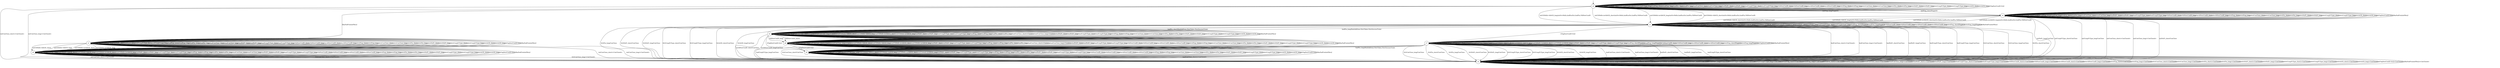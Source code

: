 digraph g {

s0 [shape="circle" label="s0"];
s1 [shape="circle" label="s1"];
s2 [shape="circle" label="s2"];
s3 [shape="circle" label="s3"];
s4 [shape="circle" label="s4"];
s5 [shape="circle" label="s5"];
s6 [shape="circle" label="s6"];
s7 [shape="circle" label="s7"];
s8 [shape="circle" label="s8"];
s9 [shape="circle" label="s9"];
s0 -> s4 [label="initPing_short/PingACK "];
s0 -> s4 [label="initPing_long/PingACK "];
s0 -> s2 [label="initConClose_short/<ConClosed> "];
s0 -> s2 [label="initConClose_long/<ConClosed> "];
s0 -> s1 [label="initCltHello-vldACK_short/initSvrHello,hndEncExt,hndFin,VldNewConID "];
s0 -> s1 [label="initCltHello-vldACK_long/initSvrHello,hndEncExt,hndFin,VldNewConID "];
s0 -> s1 [label="initCltHello-invldACK_short/initSvrHello,hndEncExt,hndFin,VldNewConID "];
s0 -> s1 [label="initCltHello-invldACK_long/initSvrHello,hndEncExt,hndFin,VldNewConID "];
s0 -> s0 [label="initNoFr_short/ "];
s0 -> s0 [label="initNoFr_long/ "];
s0 -> s0 [label="initUnxpFrType_short/ "];
s0 -> s0 [label="initUnxpFrType_long/ "];
s0 -> s0 [label="hndPing_short/ "];
s0 -> s0 [label="hndPing_long/ "];
s0 -> s0 [label="hndFin_short/ "];
s0 -> s0 [label="hndFin_long/ "];
s0 -> s0 [label="hndConClose_short/ "];
s0 -> s0 [label="hndConClose_long/ "];
s0 -> s0 [label="hndNoFr_short/ "];
s0 -> s0 [label="hndNoFr_long/ "];
s0 -> s0 [label="hndUnxpFrType_short/ "];
s0 -> s0 [label="hndUnxpFrType_long/ "];
s0 -> s0 [label="VldNewConID_short/ "];
s0 -> s0 [label="VldNewConID_long/ "];
s0 -> s0 [label="InvldNewConID_short/ "];
s0 -> s0 [label="InvldNewConID_long/ "];
s0 -> s0 [label="0rttPing_short/ "];
s0 -> s0 [label="0rttPing_long/ "];
s0 -> s0 [label="0rttConClose_short/ "];
s0 -> s0 [label="0rttConClose_long/ "];
s0 -> s0 [label="0rttFin_short/ "];
s0 -> s0 [label="0rttFin_long/ "];
s0 -> s0 [label="0rttNoFr_short/ "];
s0 -> s0 [label="0rttNoFr_long/ "];
s0 -> s0 [label="0rttUnxpFrType_short/ "];
s0 -> s0 [label="0rttUnxpFrType_long/ "];
s0 -> s0 [label="0rttACK_short/ "];
s0 -> s0 [label="0rttACK_long/ "];
s0 -> s0 [label="[ChgDestConID-Ori]/ "];
s0 -> s3 [label="[RmPadFrmInitPkts]/ "];
s1 -> s1 [label="initPing_short/ "];
s1 -> s1 [label="initPing_long/ "];
s1 -> s1 [label="initConClose_short/<ConAct> "];
s1 -> s1 [label="initConClose_long/<ConAct> "];
s1 -> s1 [label="initCltHello-vldACK_short/ "];
s1 -> s1 [label="initCltHello-vldACK_long/ "];
s1 -> s1 [label="initCltHello-invldACK_short/ "];
s1 -> s1 [label="initCltHello-invldACK_long/ "];
s1 -> s1 [label="initNoFr_short/ "];
s1 -> s1 [label="initNoFr_long/ "];
s1 -> s1 [label="initUnxpFrType_short/ "];
s1 -> s1 [label="initUnxpFrType_long/ "];
s1 -> s1 [label="hndPing_short/PingACK "];
s1 -> s1 [label="hndPing_long/PingACK "];
s1 -> s5 [label="hndFin_short/HndshkDone,NewToken,NewSessionTicket "];
s1 -> s5 [label="hndFin_long/HndshkDone,NewToken,NewSessionTicket "];
s1 -> s2 [label="hndConClose_short/<ConClosed> "];
s1 -> s2 [label="hndConClose_long/<ConClosed> "];
s1 -> s2 [label="hndNoFr_short/ConClose "];
s1 -> s2 [label="hndNoFr_long/ConClose "];
s1 -> s2 [label="hndUnxpFrType_short/ConClose "];
s1 -> s2 [label="hndUnxpFrType_long/ConClose "];
s1 -> s1 [label="VldNewConID_short/ "];
s1 -> s1 [label="VldNewConID_long/ "];
s1 -> s1 [label="InvldNewConID_short/ "];
s1 -> s1 [label="InvldNewConID_long/ "];
s1 -> s1 [label="0rttPing_short/PingACK "];
s1 -> s1 [label="0rttPing_long/PingACK "];
s1 -> s2 [label="0rttConClose_short/ConClose "];
s1 -> s2 [label="0rttConClose_long/ConClose "];
s1 -> s2 [label="0rttFin_short/ConClose "];
s1 -> s2 [label="0rttFin_long/ConClose "];
s1 -> s2 [label="0rttNoFr_short/ConClose "];
s1 -> s2 [label="0rttNoFr_long/ConClose "];
s1 -> s2 [label="0rttUnxpFrType_short/ConClose "];
s1 -> s2 [label="0rttUnxpFrType_long/ConClose "];
s1 -> s2 [label="0rttACK_short/ConClose "];
s1 -> s2 [label="0rttACK_long/ConClose "];
s1 -> s7 [label="[ChgDestConID-Ori]/ "];
s1 -> s1 [label="[RmPadFrmInitPkts]/ "];
s2 -> s2 [label="initPing_short/<ConClosed> "];
s2 -> s2 [label="initPing_long/<ConClosed> "];
s2 -> s2 [label="initConClose_short/<ConClosed> "];
s2 -> s2 [label="initConClose_long/<ConClosed> "];
s2 -> s2 [label="initCltHello-vldACK_short/<ConClosed> "];
s2 -> s2 [label="initCltHello-vldACK_long/<ConClosed> "];
s2 -> s2 [label="initCltHello-invldACK_short/<ConClosed> "];
s2 -> s2 [label="initCltHello-invldACK_long/<ConClosed> "];
s2 -> s2 [label="initNoFr_short/<ConClosed> "];
s2 -> s2 [label="initNoFr_long/<ConClosed> "];
s2 -> s2 [label="initUnxpFrType_short/<ConClosed> "];
s2 -> s2 [label="initUnxpFrType_long/<ConClosed> "];
s2 -> s2 [label="hndPing_short/<ConClosed> "];
s2 -> s2 [label="hndPing_long/<ConClosed> "];
s2 -> s2 [label="hndFin_short/<ConClosed> "];
s2 -> s2 [label="hndFin_long/<ConClosed> "];
s2 -> s2 [label="hndConClose_short/<ConClosed> "];
s2 -> s2 [label="hndConClose_long/<ConClosed> "];
s2 -> s2 [label="hndNoFr_short/<ConClosed> "];
s2 -> s2 [label="hndNoFr_long/<ConClosed> "];
s2 -> s2 [label="hndUnxpFrType_short/<ConClosed> "];
s2 -> s2 [label="hndUnxpFrType_long/<ConClosed> "];
s2 -> s2 [label="VldNewConID_short/<ConClosed> "];
s2 -> s2 [label="VldNewConID_long/<ConClosed> "];
s2 -> s2 [label="InvldNewConID_short/<ConClosed> "];
s2 -> s2 [label="InvldNewConID_long/<ConClosed> "];
s2 -> s2 [label="0rttPing_short/<ConClosed> "];
s2 -> s2 [label="0rttPing_long/<ConClosed> "];
s2 -> s2 [label="0rttConClose_short/<ConClosed> "];
s2 -> s2 [label="0rttConClose_long/<ConClosed> "];
s2 -> s2 [label="0rttFin_short/<ConClosed> "];
s2 -> s2 [label="0rttFin_long/<ConClosed> "];
s2 -> s2 [label="0rttNoFr_short/<ConClosed> "];
s2 -> s2 [label="0rttNoFr_long/<ConClosed> "];
s2 -> s2 [label="0rttUnxpFrType_short/<ConClosed> "];
s2 -> s2 [label="0rttUnxpFrType_long/<ConClosed> "];
s2 -> s2 [label="0rttACK_short/<ConClosed> "];
s2 -> s2 [label="0rttACK_long/<ConClosed> "];
s2 -> s2 [label="[ChgDestConID-Ori]/<ConClosed> "];
s2 -> s2 [label="[RmPadFrmInitPkts]/<ConClosed> "];
s3 -> s3 [label="initPing_short/ "];
s3 -> s3 [label="initPing_long/ "];
s3 -> s2 [label="initConClose_short/<ConClosed> "];
s3 -> s2 [label="initConClose_long/<ConClosed> "];
s3 -> s9 [label="initCltHello-vldACK_short/ "];
s3 -> s9 [label="initCltHello-vldACK_long/ "];
s3 -> s9 [label="initCltHello-invldACK_short/ "];
s3 -> s9 [label="initCltHello-invldACK_long/ "];
s3 -> s3 [label="initNoFr_short/ "];
s3 -> s3 [label="initNoFr_long/ "];
s3 -> s3 [label="initUnxpFrType_short/ "];
s3 -> s3 [label="initUnxpFrType_long/ "];
s3 -> s3 [label="hndPing_short/ "];
s3 -> s3 [label="hndPing_long/ "];
s3 -> s3 [label="hndFin_short/ "];
s3 -> s3 [label="hndFin_long/ "];
s3 -> s3 [label="hndConClose_short/ "];
s3 -> s3 [label="hndConClose_long/ "];
s3 -> s3 [label="hndNoFr_short/ "];
s3 -> s3 [label="hndNoFr_long/ "];
s3 -> s3 [label="hndUnxpFrType_short/ "];
s3 -> s3 [label="hndUnxpFrType_long/ "];
s3 -> s3 [label="VldNewConID_short/ "];
s3 -> s3 [label="VldNewConID_long/ "];
s3 -> s3 [label="InvldNewConID_short/ "];
s3 -> s3 [label="InvldNewConID_long/ "];
s3 -> s3 [label="0rttPing_short/ "];
s3 -> s3 [label="0rttPing_long/ "];
s3 -> s3 [label="0rttConClose_short/ "];
s3 -> s3 [label="0rttConClose_long/ "];
s3 -> s3 [label="0rttFin_short/ "];
s3 -> s3 [label="0rttFin_long/ "];
s3 -> s3 [label="0rttNoFr_short/ "];
s3 -> s3 [label="0rttNoFr_long/ "];
s3 -> s3 [label="0rttUnxpFrType_short/ "];
s3 -> s3 [label="0rttUnxpFrType_long/ "];
s3 -> s3 [label="0rttACK_short/ "];
s3 -> s3 [label="0rttACK_long/ "];
s3 -> s3 [label="[ChgDestConID-Ori]/ "];
s3 -> s3 [label="[RmPadFrmInitPkts]/ "];
s4 -> s4 [label="initPing_short/PingACK "];
s4 -> s4 [label="initPing_long/PingACK "];
s4 -> s2 [label="initConClose_short/<ConClosed> "];
s4 -> s2 [label="initConClose_long/<ConClosed> "];
s4 -> s1 [label="initCltHello-vldACK_short/initSvrHello,hndEncExt,hndFin,VldNewConID "];
s4 -> s1 [label="initCltHello-vldACK_long/initSvrHello,hndEncExt,hndFin,VldNewConID "];
s4 -> s1 [label="initCltHello-invldACK_short/initSvrHello,hndEncExt,hndFin,VldNewConID "];
s4 -> s1 [label="initCltHello-invldACK_long/initSvrHello,hndEncExt,hndFin,VldNewConID "];
s4 -> s2 [label="initNoFr_short/ConClose "];
s4 -> s2 [label="initNoFr_long/ConClose "];
s4 -> s2 [label="initUnxpFrType_short/ConClose "];
s4 -> s2 [label="initUnxpFrType_long/ConClose "];
s4 -> s4 [label="hndPing_short/ "];
s4 -> s4 [label="hndPing_long/ "];
s4 -> s4 [label="hndFin_short/ "];
s4 -> s4 [label="hndFin_long/ "];
s4 -> s4 [label="hndConClose_short/ "];
s4 -> s4 [label="hndConClose_long/ "];
s4 -> s4 [label="hndNoFr_short/ "];
s4 -> s4 [label="hndNoFr_long/ "];
s4 -> s4 [label="hndUnxpFrType_short/ "];
s4 -> s4 [label="hndUnxpFrType_long/ "];
s4 -> s4 [label="VldNewConID_short/ "];
s4 -> s4 [label="VldNewConID_long/ "];
s4 -> s4 [label="InvldNewConID_short/ "];
s4 -> s4 [label="InvldNewConID_long/ "];
s4 -> s4 [label="0rttPing_short/ "];
s4 -> s4 [label="0rttPing_long/ "];
s4 -> s4 [label="0rttConClose_short/ "];
s4 -> s4 [label="0rttConClose_long/ "];
s4 -> s4 [label="0rttFin_short/ "];
s4 -> s4 [label="0rttFin_long/ "];
s4 -> s4 [label="0rttNoFr_short/ "];
s4 -> s4 [label="0rttNoFr_long/ "];
s4 -> s4 [label="0rttUnxpFrType_short/ "];
s4 -> s4 [label="0rttUnxpFrType_long/ "];
s4 -> s4 [label="0rttACK_short/ "];
s4 -> s4 [label="0rttACK_long/ "];
s4 -> s4 [label="[ChgDestConID-Ori]/ "];
s4 -> s4 [label="[RmPadFrmInitPkts]/ "];
s5 -> s5 [label="initPing_short/ "];
s5 -> s5 [label="initPing_long/ "];
s5 -> s5 [label="initConClose_short/<ConAct> "];
s5 -> s5 [label="initConClose_long/<ConAct> "];
s5 -> s5 [label="initCltHello-vldACK_short/ "];
s5 -> s5 [label="initCltHello-vldACK_long/ "];
s5 -> s5 [label="initCltHello-invldACK_short/ "];
s5 -> s5 [label="initCltHello-invldACK_long/ "];
s5 -> s5 [label="initNoFr_short/ "];
s5 -> s5 [label="initNoFr_long/ "];
s5 -> s5 [label="initUnxpFrType_short/ "];
s5 -> s5 [label="initUnxpFrType_long/ "];
s5 -> s5 [label="hndPing_short/ "];
s5 -> s5 [label="hndPing_long/ "];
s5 -> s5 [label="hndFin_short/ "];
s5 -> s5 [label="hndFin_long/ "];
s5 -> s5 [label="hndConClose_short/<ConAct> "];
s5 -> s5 [label="hndConClose_long/<ConAct> "];
s5 -> s5 [label="hndNoFr_short/ "];
s5 -> s5 [label="hndNoFr_long/ "];
s5 -> s5 [label="hndUnxpFrType_short/ "];
s5 -> s5 [label="hndUnxpFrType_long/ "];
s5 -> s8 [label="VldNewConID_short/ "];
s5 -> s8 [label="VldNewConID_long/ "];
s5 -> s2 [label="InvldNewConID_short/ConClose "];
s5 -> s2 [label="InvldNewConID_long/ConClose "];
s5 -> s5 [label="0rttPing_short/ "];
s5 -> s5 [label="0rttPing_long/ "];
s5 -> s5 [label="0rttConClose_short/ "];
s5 -> s5 [label="0rttConClose_long/ "];
s5 -> s5 [label="0rttFin_short/ "];
s5 -> s5 [label="0rttFin_long/ "];
s5 -> s5 [label="0rttNoFr_short/ "];
s5 -> s5 [label="0rttNoFr_long/ "];
s5 -> s5 [label="0rttUnxpFrType_short/ "];
s5 -> s5 [label="0rttUnxpFrType_long/ "];
s5 -> s5 [label="0rttACK_short/ "];
s5 -> s5 [label="0rttACK_long/ "];
s5 -> s6 [label="[ChgDestConID-Ori]/ "];
s5 -> s5 [label="[RmPadFrmInitPkts]/ "];
s6 -> s6 [label="initPing_short/ "];
s6 -> s6 [label="initPing_long/ "];
s6 -> s6 [label="initConClose_short/ "];
s6 -> s6 [label="initConClose_long/ "];
s6 -> s6 [label="initCltHello-vldACK_short/ "];
s6 -> s6 [label="initCltHello-vldACK_long/ "];
s6 -> s6 [label="initCltHello-invldACK_short/ "];
s6 -> s6 [label="initCltHello-invldACK_long/ "];
s6 -> s6 [label="initNoFr_short/ "];
s6 -> s6 [label="initNoFr_long/ "];
s6 -> s6 [label="initUnxpFrType_short/ "];
s6 -> s6 [label="initUnxpFrType_long/ "];
s6 -> s6 [label="hndPing_short/ "];
s6 -> s6 [label="hndPing_long/ "];
s6 -> s6 [label="hndFin_short/ "];
s6 -> s6 [label="hndFin_long/ "];
s6 -> s2 [label="hndConClose_short/<ConClosed> "];
s6 -> s2 [label="hndConClose_long/<ConClosed> "];
s6 -> s6 [label="hndNoFr_short/ "];
s6 -> s6 [label="hndNoFr_long/ "];
s6 -> s6 [label="hndUnxpFrType_short/ "];
s6 -> s6 [label="hndUnxpFrType_long/ "];
s6 -> s6 [label="VldNewConID_short/ "];
s6 -> s6 [label="VldNewConID_long/ "];
s6 -> s6 [label="InvldNewConID_short/ "];
s6 -> s6 [label="InvldNewConID_long/ "];
s6 -> s6 [label="0rttPing_short/ "];
s6 -> s6 [label="0rttPing_long/ "];
s6 -> s6 [label="0rttConClose_short/ "];
s6 -> s6 [label="0rttConClose_long/ "];
s6 -> s6 [label="0rttFin_short/ "];
s6 -> s6 [label="0rttFin_long/ "];
s6 -> s6 [label="0rttNoFr_short/ "];
s6 -> s6 [label="0rttNoFr_long/ "];
s6 -> s6 [label="0rttUnxpFrType_short/ "];
s6 -> s6 [label="0rttUnxpFrType_long/ "];
s6 -> s6 [label="0rttACK_short/ "];
s6 -> s6 [label="0rttACK_long/ "];
s6 -> s6 [label="[ChgDestConID-Ori]/ "];
s6 -> s6 [label="[RmPadFrmInitPkts]/ "];
s7 -> s7 [label="initPing_short/ "];
s7 -> s7 [label="initPing_long/ "];
s7 -> s7 [label="initConClose_short/<ConAct> "];
s7 -> s7 [label="initConClose_long/<ConAct> "];
s7 -> s7 [label="initCltHello-vldACK_short/ "];
s7 -> s7 [label="initCltHello-vldACK_long/ "];
s7 -> s7 [label="initCltHello-invldACK_short/ "];
s7 -> s7 [label="initCltHello-invldACK_long/ "];
s7 -> s7 [label="initNoFr_short/ "];
s7 -> s7 [label="initNoFr_long/ "];
s7 -> s7 [label="initUnxpFrType_short/ "];
s7 -> s7 [label="initUnxpFrType_long/ "];
s7 -> s7 [label="hndPing_short/PingACK "];
s7 -> s7 [label="hndPing_long/PingACK "];
s7 -> s6 [label="hndFin_short/HndshkDone,NewToken,NewSessionTicket "];
s7 -> s6 [label="hndFin_long/HndshkDone,NewToken,NewSessionTicket "];
s7 -> s2 [label="hndConClose_short/<ConClosed> "];
s7 -> s2 [label="hndConClose_long/<ConClosed> "];
s7 -> s2 [label="hndNoFr_short/ConClose "];
s7 -> s2 [label="hndNoFr_long/ConClose "];
s7 -> s2 [label="hndUnxpFrType_short/ConClose "];
s7 -> s2 [label="hndUnxpFrType_long/ConClose "];
s7 -> s7 [label="VldNewConID_short/ "];
s7 -> s7 [label="VldNewConID_long/ "];
s7 -> s7 [label="InvldNewConID_short/ "];
s7 -> s7 [label="InvldNewConID_long/ "];
s7 -> s7 [label="0rttPing_short/PingACK "];
s7 -> s7 [label="0rttPing_long/PingACK "];
s7 -> s2 [label="0rttConClose_short/ConClose "];
s7 -> s2 [label="0rttConClose_long/ConClose "];
s7 -> s2 [label="0rttFin_short/ConClose "];
s7 -> s2 [label="0rttFin_long/ConClose "];
s7 -> s2 [label="0rttNoFr_short/ConClose "];
s7 -> s2 [label="0rttNoFr_long/ConClose "];
s7 -> s2 [label="0rttUnxpFrType_short/ConClose "];
s7 -> s2 [label="0rttUnxpFrType_long/ConClose "];
s7 -> s2 [label="0rttACK_short/ConClose "];
s7 -> s2 [label="0rttACK_long/ConClose "];
s7 -> s7 [label="[ChgDestConID-Ori]/ "];
s7 -> s7 [label="[RmPadFrmInitPkts]/ "];
s8 -> s8 [label="initPing_short/ "];
s8 -> s8 [label="initPing_long/ "];
s8 -> s8 [label="initConClose_short/<ConAct> "];
s8 -> s8 [label="initConClose_long/<ConAct> "];
s8 -> s8 [label="initCltHello-vldACK_short/ "];
s8 -> s8 [label="initCltHello-vldACK_long/ "];
s8 -> s8 [label="initCltHello-invldACK_short/ "];
s8 -> s8 [label="initCltHello-invldACK_long/ "];
s8 -> s8 [label="initNoFr_short/ "];
s8 -> s8 [label="initNoFr_long/ "];
s8 -> s8 [label="initUnxpFrType_short/ "];
s8 -> s8 [label="initUnxpFrType_long/ "];
s8 -> s8 [label="hndPing_short/ "];
s8 -> s8 [label="hndPing_long/ "];
s8 -> s8 [label="hndFin_short/ "];
s8 -> s8 [label="hndFin_long/ "];
s8 -> s8 [label="hndConClose_short/<ConAct> "];
s8 -> s8 [label="hndConClose_long/<ConAct> "];
s8 -> s8 [label="hndNoFr_short/ "];
s8 -> s8 [label="hndNoFr_long/ "];
s8 -> s8 [label="hndUnxpFrType_short/ "];
s8 -> s8 [label="hndUnxpFrType_long/ "];
s8 -> s8 [label="VldNewConID_short/ "];
s8 -> s8 [label="VldNewConID_long/ "];
s8 -> s8 [label="InvldNewConID_short/ "];
s8 -> s8 [label="InvldNewConID_long/ "];
s8 -> s8 [label="0rttPing_short/ "];
s8 -> s8 [label="0rttPing_long/ "];
s8 -> s8 [label="0rttConClose_short/ "];
s8 -> s8 [label="0rttConClose_long/ "];
s8 -> s8 [label="0rttFin_short/ "];
s8 -> s8 [label="0rttFin_long/ "];
s8 -> s8 [label="0rttNoFr_short/ "];
s8 -> s8 [label="0rttNoFr_long/ "];
s8 -> s8 [label="0rttUnxpFrType_short/ "];
s8 -> s8 [label="0rttUnxpFrType_long/ "];
s8 -> s8 [label="0rttACK_short/ "];
s8 -> s8 [label="0rttACK_long/ "];
s8 -> s6 [label="[ChgDestConID-Ori]/ "];
s8 -> s8 [label="[RmPadFrmInitPkts]/ "];
s9 -> s9 [label="initPing_short/ "];
s9 -> s9 [label="initPing_long/ "];
s9 -> s2 [label="initConClose_short/<ConClosed> "];
s9 -> s2 [label="initConClose_long/<ConClosed> "];
s9 -> s9 [label="initCltHello-vldACK_short/ "];
s9 -> s9 [label="initCltHello-vldACK_long/ "];
s9 -> s9 [label="initCltHello-invldACK_short/ "];
s9 -> s9 [label="initCltHello-invldACK_long/ "];
s9 -> s9 [label="initNoFr_short/ "];
s9 -> s9 [label="initNoFr_long/ "];
s9 -> s9 [label="initUnxpFrType_short/ "];
s9 -> s9 [label="initUnxpFrType_long/ "];
s9 -> s9 [label="hndPing_short/ "];
s9 -> s9 [label="hndPing_long/ "];
s9 -> s9 [label="hndFin_short/ "];
s9 -> s9 [label="hndFin_long/ "];
s9 -> s9 [label="hndConClose_short/ "];
s9 -> s9 [label="hndConClose_long/ "];
s9 -> s9 [label="hndNoFr_short/ "];
s9 -> s9 [label="hndNoFr_long/ "];
s9 -> s9 [label="hndUnxpFrType_short/ "];
s9 -> s9 [label="hndUnxpFrType_long/ "];
s9 -> s9 [label="VldNewConID_short/ "];
s9 -> s9 [label="VldNewConID_long/ "];
s9 -> s9 [label="InvldNewConID_short/ "];
s9 -> s9 [label="InvldNewConID_long/ "];
s9 -> s9 [label="0rttPing_short/ "];
s9 -> s9 [label="0rttPing_long/ "];
s9 -> s2 [label="0rttConClose_short/<ConClosed> "];
s9 -> s2 [label="0rttConClose_long/<ConClosed> "];
s9 -> s9 [label="0rttFin_short/ "];
s9 -> s9 [label="0rttFin_long/ "];
s9 -> s9 [label="0rttNoFr_short/ "];
s9 -> s9 [label="0rttNoFr_long/ "];
s9 -> s9 [label="0rttUnxpFrType_short/ "];
s9 -> s9 [label="0rttUnxpFrType_long/ "];
s9 -> s9 [label="0rttACK_short/ "];
s9 -> s9 [label="0rttACK_long/ "];
s9 -> s9 [label="[ChgDestConID-Ori]/ "];
s9 -> s9 [label="[RmPadFrmInitPkts]/ "];

__start0 [label="" shape="none" width="0" height="0"];
__start0 -> s0;

}
